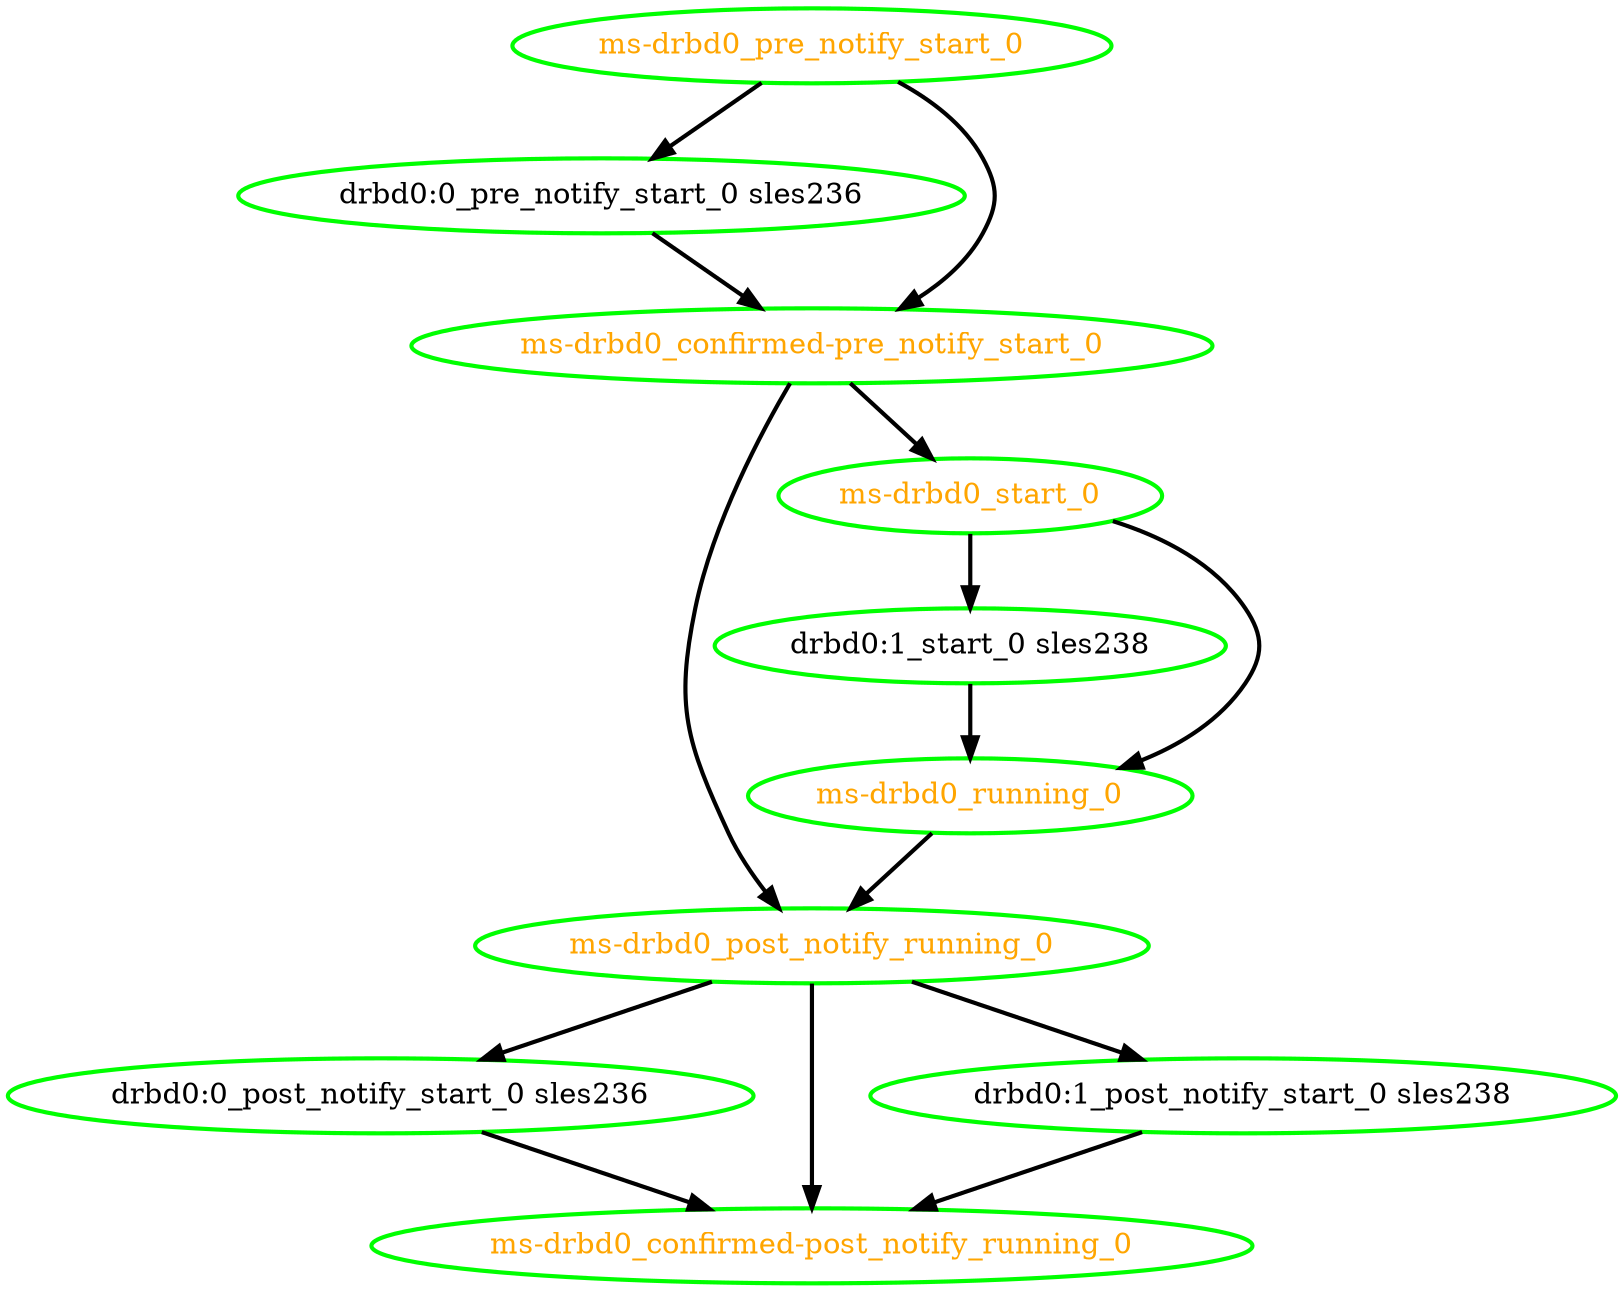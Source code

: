 digraph "g" {
"drbd0:0_post_notify_start_0 sles236" -> "ms-drbd0_confirmed-post_notify_running_0" [ style = bold]
"drbd0:0_post_notify_start_0 sles236" [ style=bold color="green" fontcolor="black"  ]
"drbd0:0_pre_notify_start_0 sles236" -> "ms-drbd0_confirmed-pre_notify_start_0" [ style = bold]
"drbd0:0_pre_notify_start_0 sles236" [ style=bold color="green" fontcolor="black"  ]
"drbd0:1_post_notify_start_0 sles238" -> "ms-drbd0_confirmed-post_notify_running_0" [ style = bold]
"drbd0:1_post_notify_start_0 sles238" [ style=bold color="green" fontcolor="black"  ]
"drbd0:1_start_0 sles238" -> "ms-drbd0_running_0" [ style = bold]
"drbd0:1_start_0 sles238" [ style=bold color="green" fontcolor="black"  ]
"ms-drbd0_confirmed-post_notify_running_0" [ style=bold color="green" fontcolor="orange"  ]
"ms-drbd0_confirmed-pre_notify_start_0" -> "ms-drbd0_post_notify_running_0" [ style = bold]
"ms-drbd0_confirmed-pre_notify_start_0" -> "ms-drbd0_start_0" [ style = bold]
"ms-drbd0_confirmed-pre_notify_start_0" [ style=bold color="green" fontcolor="orange"  ]
"ms-drbd0_post_notify_running_0" -> "drbd0:0_post_notify_start_0 sles236" [ style = bold]
"ms-drbd0_post_notify_running_0" -> "drbd0:1_post_notify_start_0 sles238" [ style = bold]
"ms-drbd0_post_notify_running_0" -> "ms-drbd0_confirmed-post_notify_running_0" [ style = bold]
"ms-drbd0_post_notify_running_0" [ style=bold color="green" fontcolor="orange"  ]
"ms-drbd0_pre_notify_start_0" -> "drbd0:0_pre_notify_start_0 sles236" [ style = bold]
"ms-drbd0_pre_notify_start_0" -> "ms-drbd0_confirmed-pre_notify_start_0" [ style = bold]
"ms-drbd0_pre_notify_start_0" [ style=bold color="green" fontcolor="orange"  ]
"ms-drbd0_running_0" -> "ms-drbd0_post_notify_running_0" [ style = bold]
"ms-drbd0_running_0" [ style=bold color="green" fontcolor="orange"  ]
"ms-drbd0_start_0" -> "drbd0:1_start_0 sles238" [ style = bold]
"ms-drbd0_start_0" -> "ms-drbd0_running_0" [ style = bold]
"ms-drbd0_start_0" [ style=bold color="green" fontcolor="orange"  ]
}
